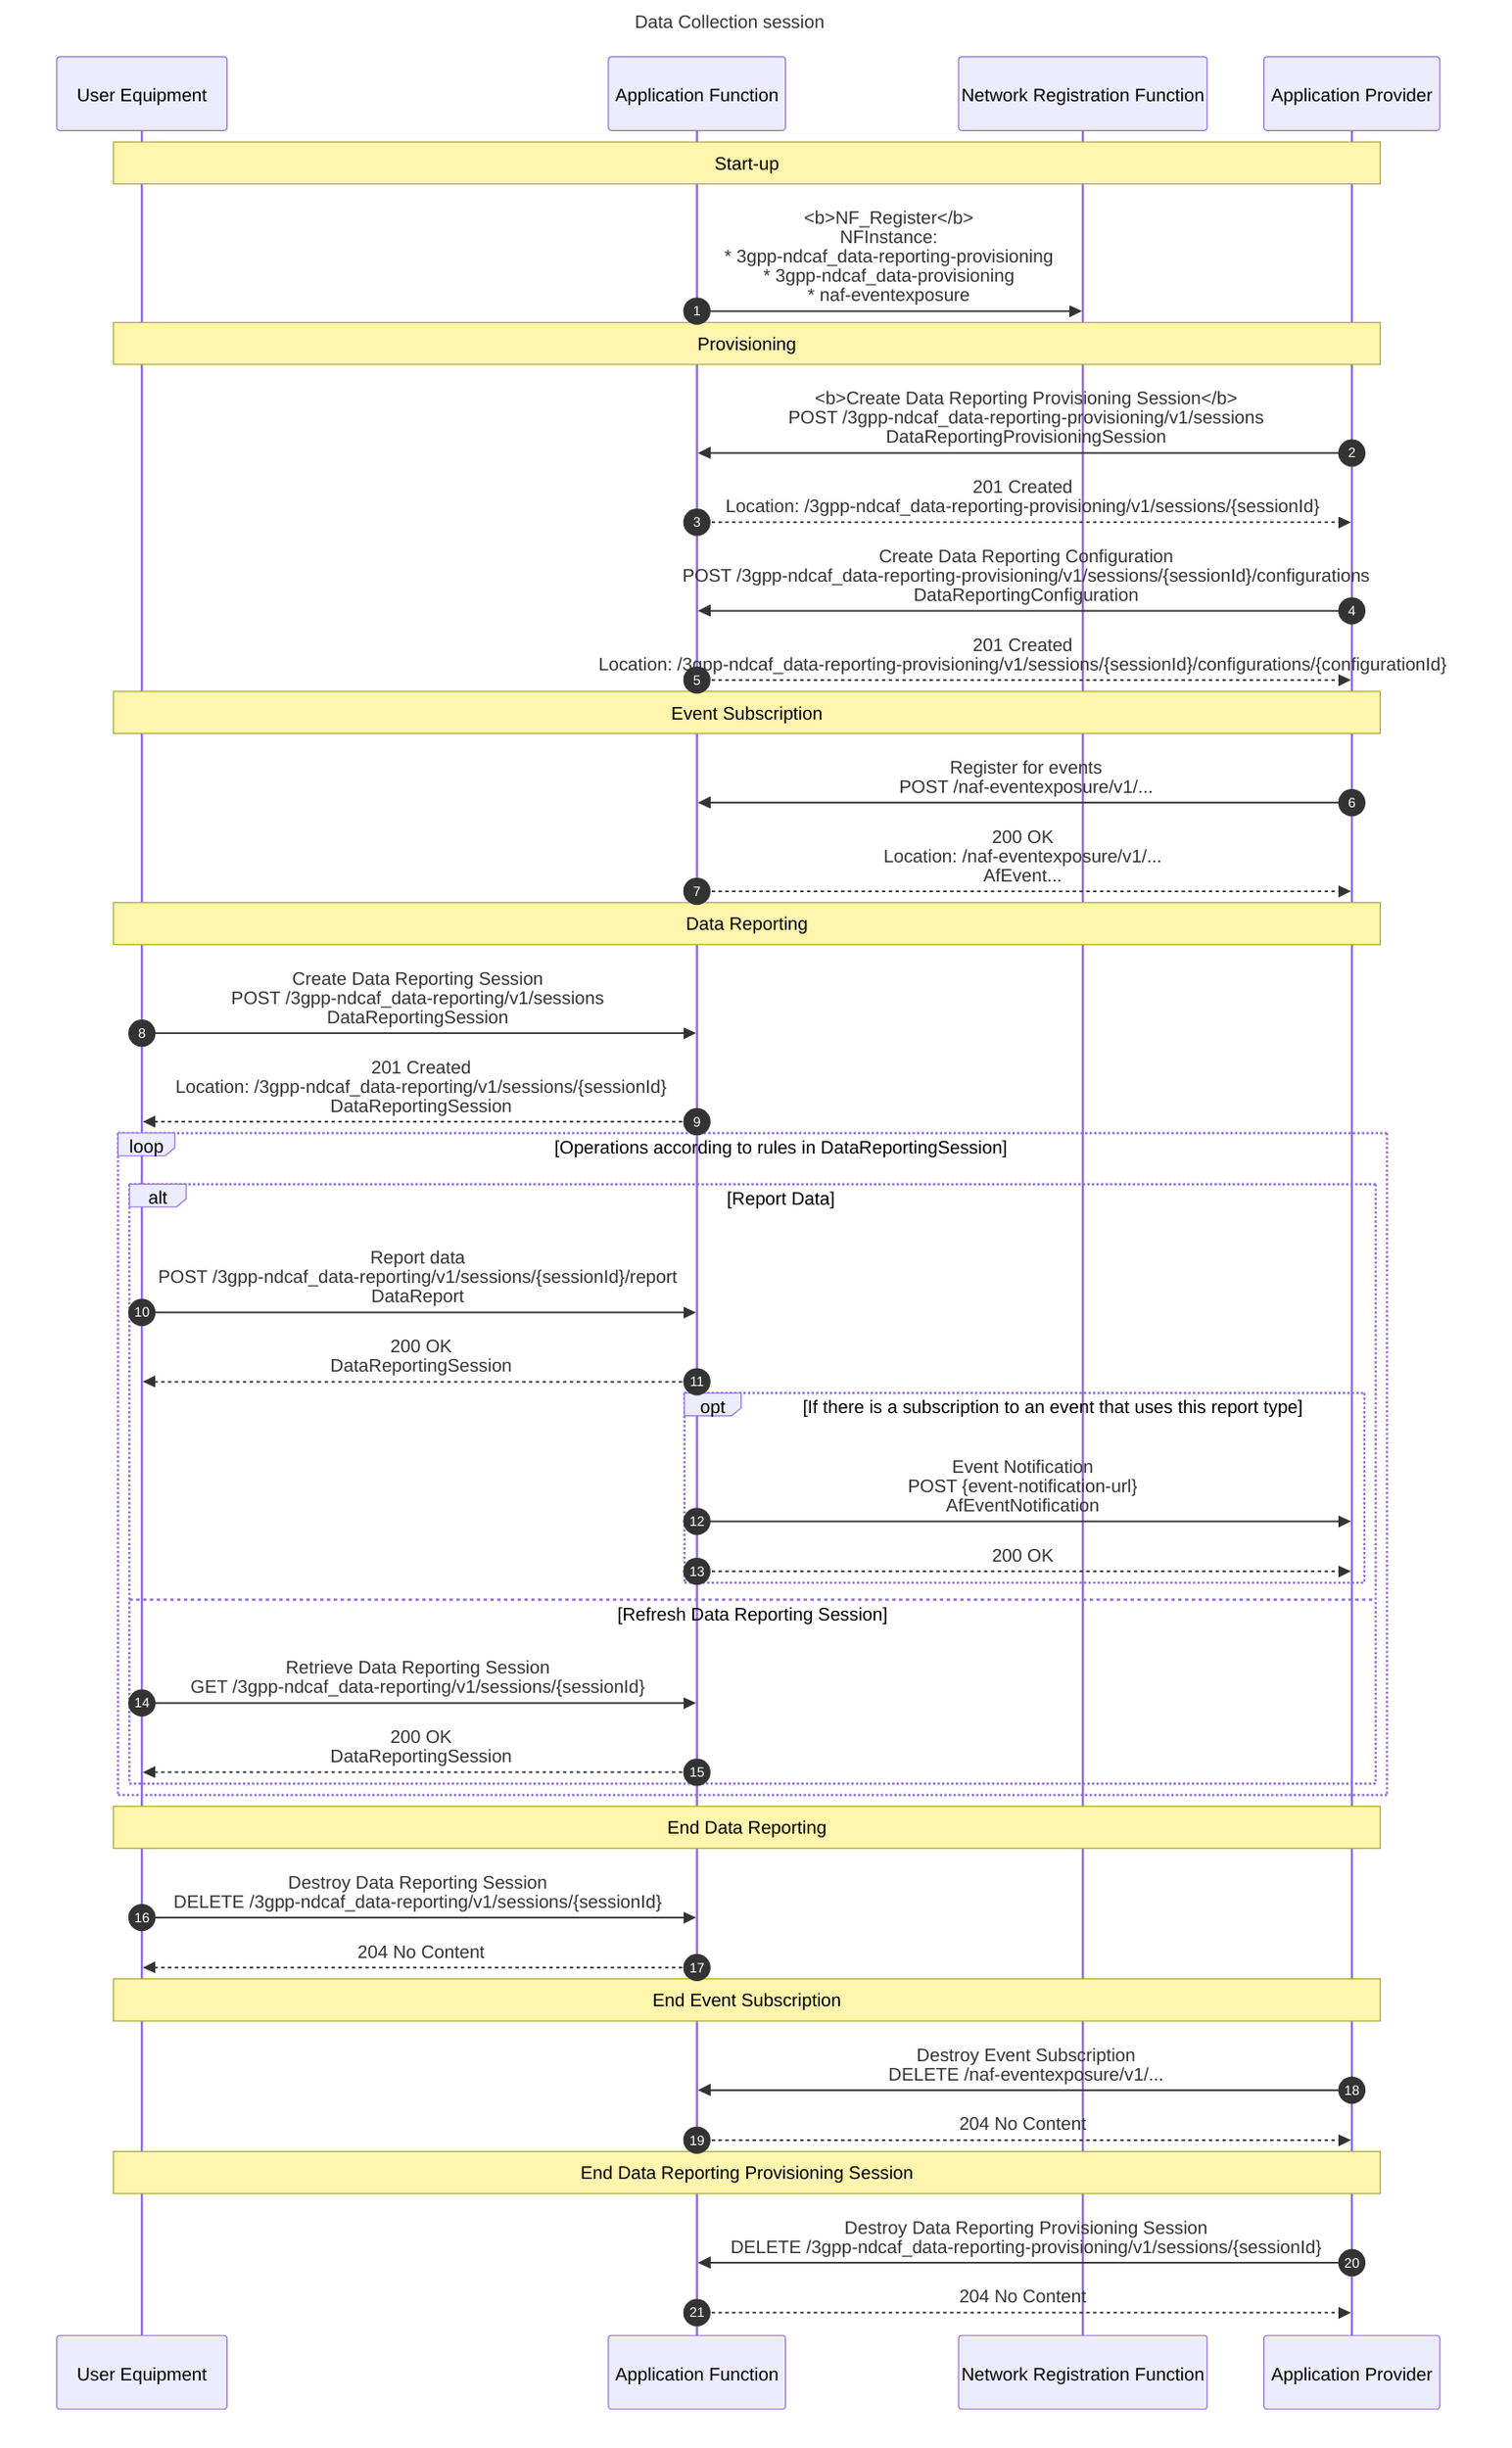 sequenceDiagram
autonumber
title Data Collection session

participant UE as User Equipment
participant AF as Application Function
participant NRF as Network Registration Function
participant AP as Application Provider

%% == Start-up ==
note over UE,AP: Start-up
AF ->> NRF: <b>NF_Register</b><br/>NFInstance:<br/> * 3gpp-ndcaf_data-reporting-provisioning<br/> * 3gpp-ndcaf_data-provisioning<br/> * naf-eventexposure

%% == Provisioning ==
note over UE,AP: Provisioning
AP ->> AF: <b>Create Data Reporting Provisioning Session</b><br/>POST /3gpp-ndcaf_data-reporting-provisioning/v1/sessions<br/>DataReportingProvisioningSession
AF -->> AP: 201 Created<br/>Location: /3gpp-ndcaf_data-reporting-provisioning/v1/sessions/{sessionId}
AP ->> AF: Create Data Reporting Configuration<br/>POST /3gpp-ndcaf_data-reporting-provisioning/v1/sessions/{sessionId}/configurations<br/>DataReportingConfiguration
AF -->> AP: 201 Created<br/>Location: /3gpp-ndcaf_data-reporting-provisioning/v1/sessions/{sessionId}/configurations/{configurationId}

%% == Event Subscription ==
note over UE,AP: Event Subscription
AP ->> AF: Register for events<br/>POST /naf-eventexposure/v1/...
AF -->> AP: 200 OK<br/>Location: /naf-eventexposure/v1/...<br/>AfEvent...

%% == Data Reporting ==
note over UE,AP: Data Reporting
UE ->> AF: Create Data Reporting Session<br/>POST /3gpp-ndcaf_data-reporting/v1/sessions<br/>DataReportingSession
AF -->> UE: 201 Created<br/>Location: /3gpp-ndcaf_data-reporting/v1/sessions/{sessionId}<br/>DataReportingSession
loop Operations according to rules in DataReportingSession
  alt Report Data
    UE ->> AF: Report data<br/>POST /3gpp-ndcaf_data-reporting/v1/sessions/{sessionId}/report<br/>DataReport
    AF -->> UE: 200 OK<br/>DataReportingSession
    opt If there is a subscription to an event that uses this report type
      AF ->> AP: Event Notification<br/>POST {event-notification-url}<br/>AfEventNotification
      AF -->> AP: 200 OK
    end
  else Refresh Data Reporting Session
    UE ->> AF: Retrieve Data Reporting Session<br/>GET /3gpp-ndcaf_data-reporting/v1/sessions/{sessionId}
    AF -->> UE: 200 OK<br/>DataReportingSession
  end
end

%% == End Data Reporting ==
note over UE,AP: End Data Reporting
UE ->> AF: Destroy Data Reporting Session<br/>DELETE /3gpp-ndcaf_data-reporting/v1/sessions/{sessionId}
AF -->> UE: 204 No Content

%% == End Event Subscription ==
note over UE,AP: End Event Subscription
AP ->> AF: Destroy Event Subscription<br/>DELETE /naf-eventexposure/v1/...
AF -->> AP: 204 No Content

%% == End Data Reporting Provisioning Session ==
note over UE,AP: End Data Reporting Provisioning Session
AP ->> AF: Destroy Data Reporting Provisioning Session<br/>DELETE /3gpp-ndcaf_data-reporting-provisioning/v1/sessions/{sessionId}
AF -->> AP: 204 No Content